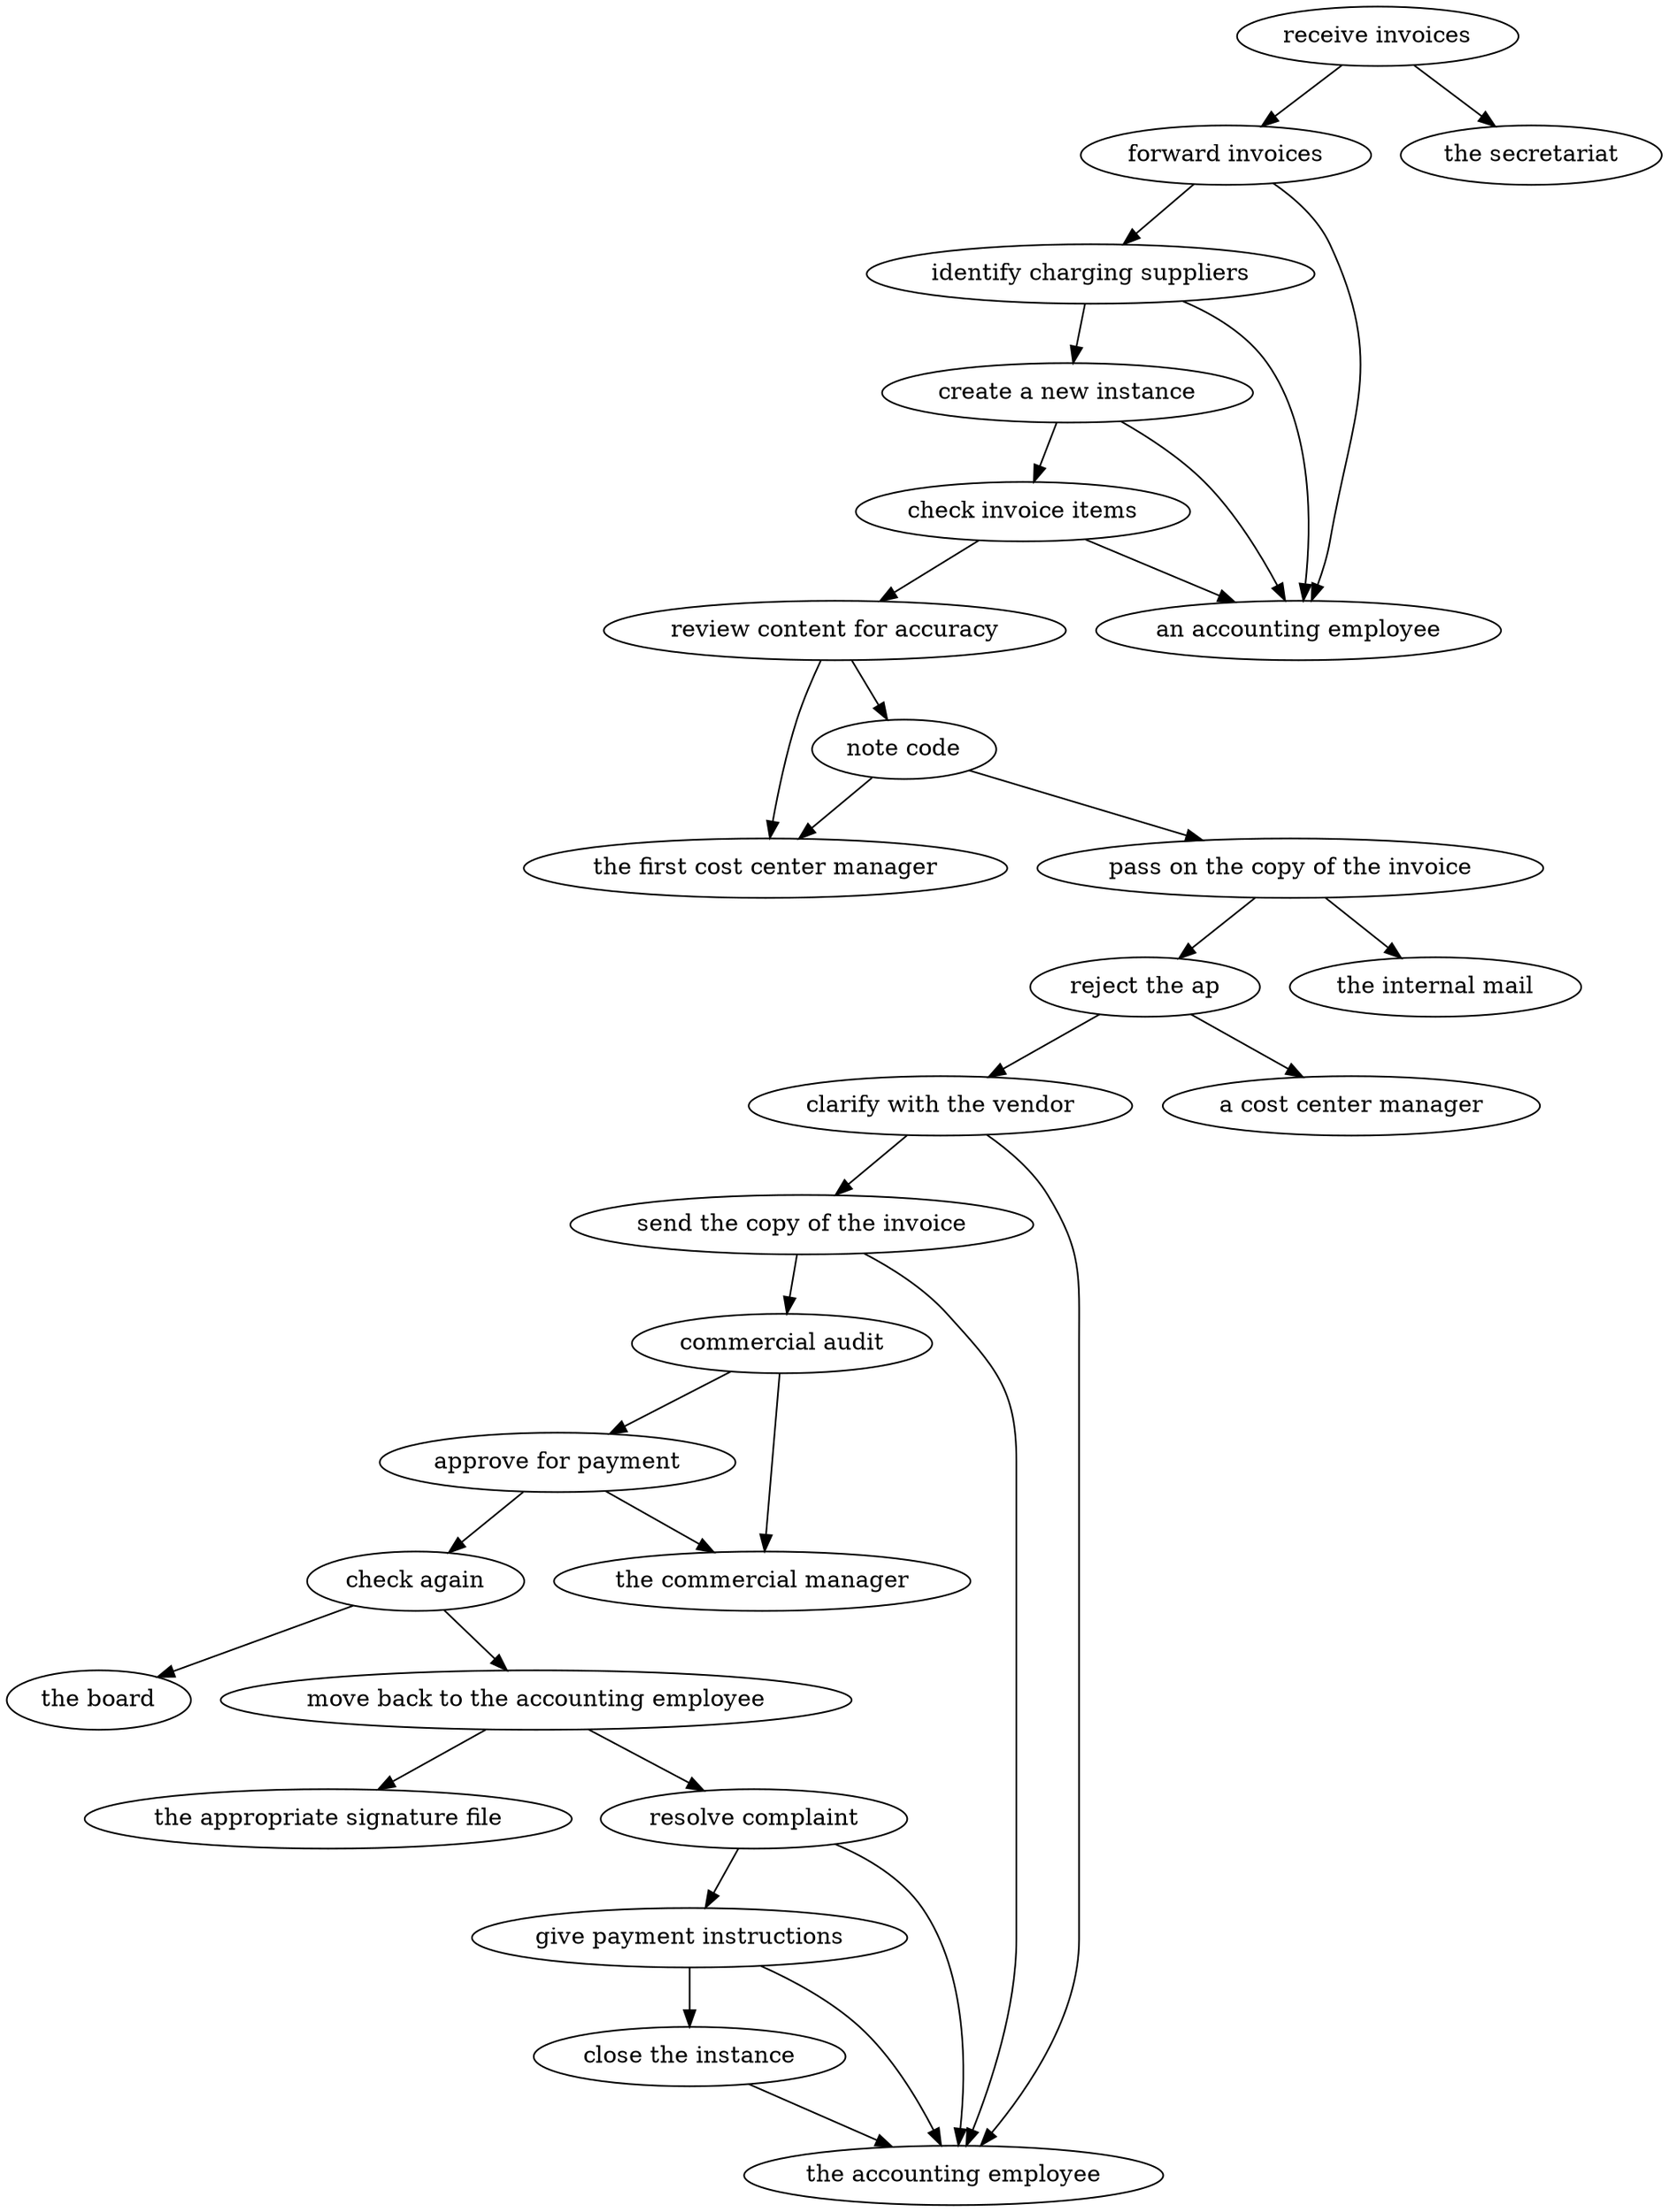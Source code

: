 strict digraph "doc-6.1" {
	graph [name="doc-6.1"];
	"receive invoices"	[attrs="{'type': 'Activity', 'label': 'receive invoices'}"];
	"forward invoices"	[attrs="{'type': 'Activity', 'label': 'forward invoices'}"];
	"receive invoices" -> "forward invoices"	[attrs="{'type': 'flow', 'label': 'flow'}"];
	"the secretariat"	[attrs="{'type': 'Actor', 'label': 'the secretariat'}"];
	"receive invoices" -> "the secretariat"	[attrs="{'type': 'actor performer', 'label': 'actor performer'}"];
	"identify charging suppliers"	[attrs="{'type': 'Activity', 'label': 'identify charging suppliers'}"];
	"forward invoices" -> "identify charging suppliers"	[attrs="{'type': 'flow', 'label': 'flow'}"];
	"an accounting employee"	[attrs="{'type': 'Actor', 'label': 'an accounting employee'}"];
	"forward invoices" -> "an accounting employee"	[attrs="{'type': 'actor performer', 'label': 'actor performer'}"];
	"create a new instance"	[attrs="{'type': 'Activity', 'label': 'create a new instance'}"];
	"identify charging suppliers" -> "create a new instance"	[attrs="{'type': 'flow', 'label': 'flow'}"];
	"identify charging suppliers" -> "an accounting employee"	[attrs="{'type': 'actor performer', 'label': 'actor performer'}"];
	"check invoice items"	[attrs="{'type': 'Activity', 'label': 'check invoice items'}"];
	"create a new instance" -> "check invoice items"	[attrs="{'type': 'flow', 'label': 'flow'}"];
	"create a new instance" -> "an accounting employee"	[attrs="{'type': 'actor performer', 'label': 'actor performer'}"];
	"review content for accuracy"	[attrs="{'type': 'Activity', 'label': 'review content for accuracy'}"];
	"check invoice items" -> "review content for accuracy"	[attrs="{'type': 'flow', 'label': 'flow'}"];
	"check invoice items" -> "an accounting employee"	[attrs="{'type': 'actor performer', 'label': 'actor performer'}"];
	"note code"	[attrs="{'type': 'Activity', 'label': 'note code'}"];
	"review content for accuracy" -> "note code"	[attrs="{'type': 'flow', 'label': 'flow'}"];
	"the first cost center manager"	[attrs="{'type': 'Actor', 'label': 'the first cost center manager'}"];
	"review content for accuracy" -> "the first cost center manager"	[attrs="{'type': 'actor performer', 'label': 'actor performer'}"];
	"pass on the copy of the invoice"	[attrs="{'type': 'Activity', 'label': 'pass on the copy of the invoice'}"];
	"note code" -> "pass on the copy of the invoice"	[attrs="{'type': 'flow', 'label': 'flow'}"];
	"note code" -> "the first cost center manager"	[attrs="{'type': 'actor performer', 'label': 'actor performer'}"];
	"reject the ap"	[attrs="{'type': 'Activity', 'label': 'reject the ap'}"];
	"pass on the copy of the invoice" -> "reject the ap"	[attrs="{'type': 'flow', 'label': 'flow'}"];
	"the internal mail"	[attrs="{'type': 'Actor', 'label': 'the internal mail'}"];
	"pass on the copy of the invoice" -> "the internal mail"	[attrs="{'type': 'actor performer', 'label': 'actor performer'}"];
	"clarify with the vendor"	[attrs="{'type': 'Activity', 'label': 'clarify with the vendor'}"];
	"reject the ap" -> "clarify with the vendor"	[attrs="{'type': 'flow', 'label': 'flow'}"];
	"a cost center manager"	[attrs="{'type': 'Actor', 'label': 'a cost center manager'}"];
	"reject the ap" -> "a cost center manager"	[attrs="{'type': 'actor performer', 'label': 'actor performer'}"];
	"send the copy of the invoice"	[attrs="{'type': 'Activity', 'label': 'send the copy of the invoice'}"];
	"clarify with the vendor" -> "send the copy of the invoice"	[attrs="{'type': 'flow', 'label': 'flow'}"];
	"the accounting employee"	[attrs="{'type': 'Actor', 'label': 'the accounting employee'}"];
	"clarify with the vendor" -> "the accounting employee"	[attrs="{'type': 'actor performer', 'label': 'actor performer'}"];
	"commercial audit"	[attrs="{'type': 'Activity', 'label': 'commercial audit'}"];
	"send the copy of the invoice" -> "commercial audit"	[attrs="{'type': 'flow', 'label': 'flow'}"];
	"send the copy of the invoice" -> "the accounting employee"	[attrs="{'type': 'actor performer', 'label': 'actor performer'}"];
	"approve for payment"	[attrs="{'type': 'Activity', 'label': 'approve for payment'}"];
	"commercial audit" -> "approve for payment"	[attrs="{'type': 'flow', 'label': 'flow'}"];
	"the commercial manager"	[attrs="{'type': 'Actor', 'label': 'the commercial manager'}"];
	"commercial audit" -> "the commercial manager"	[attrs="{'type': 'actor performer', 'label': 'actor performer'}"];
	"check again"	[attrs="{'type': 'Activity', 'label': 'check again'}"];
	"approve for payment" -> "check again"	[attrs="{'type': 'flow', 'label': 'flow'}"];
	"approve for payment" -> "the commercial manager"	[attrs="{'type': 'actor performer', 'label': 'actor performer'}"];
	"move back to the accounting employee"	[attrs="{'type': 'Activity', 'label': 'move back to the accounting employee'}"];
	"check again" -> "move back to the accounting employee"	[attrs="{'type': 'flow', 'label': 'flow'}"];
	"the board"	[attrs="{'type': 'Actor', 'label': 'the board'}"];
	"check again" -> "the board"	[attrs="{'type': 'actor performer', 'label': 'actor performer'}"];
	"resolve complaint"	[attrs="{'type': 'Activity', 'label': 'resolve complaint'}"];
	"move back to the accounting employee" -> "resolve complaint"	[attrs="{'type': 'flow', 'label': 'flow'}"];
	"the appropriate signature file"	[attrs="{'type': 'Actor', 'label': 'the appropriate signature file'}"];
	"move back to the accounting employee" -> "the appropriate signature file"	[attrs="{'type': 'actor performer', 'label': 'actor performer'}"];
	"give payment instructions"	[attrs="{'type': 'Activity', 'label': 'give payment instructions'}"];
	"resolve complaint" -> "give payment instructions"	[attrs="{'type': 'flow', 'label': 'flow'}"];
	"resolve complaint" -> "the accounting employee"	[attrs="{'type': 'actor performer', 'label': 'actor performer'}"];
	"close the instance"	[attrs="{'type': 'Activity', 'label': 'close the instance'}"];
	"give payment instructions" -> "close the instance"	[attrs="{'type': 'flow', 'label': 'flow'}"];
	"give payment instructions" -> "the accounting employee"	[attrs="{'type': 'actor performer', 'label': 'actor performer'}"];
	"close the instance" -> "the accounting employee"	[attrs="{'type': 'actor performer', 'label': 'actor performer'}"];
}
